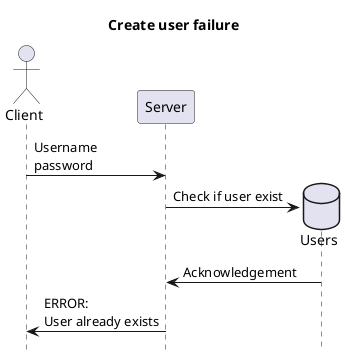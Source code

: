 @startuml
hide footbox
title Create user failure

actor Client
participant Server

Client -> Server : Username\npassword
create database Users
Server -> Users: Check if user exist
Users -> Server: Acknowledgement
Server -> Client: ERROR:\nUser already exists
@enduml
